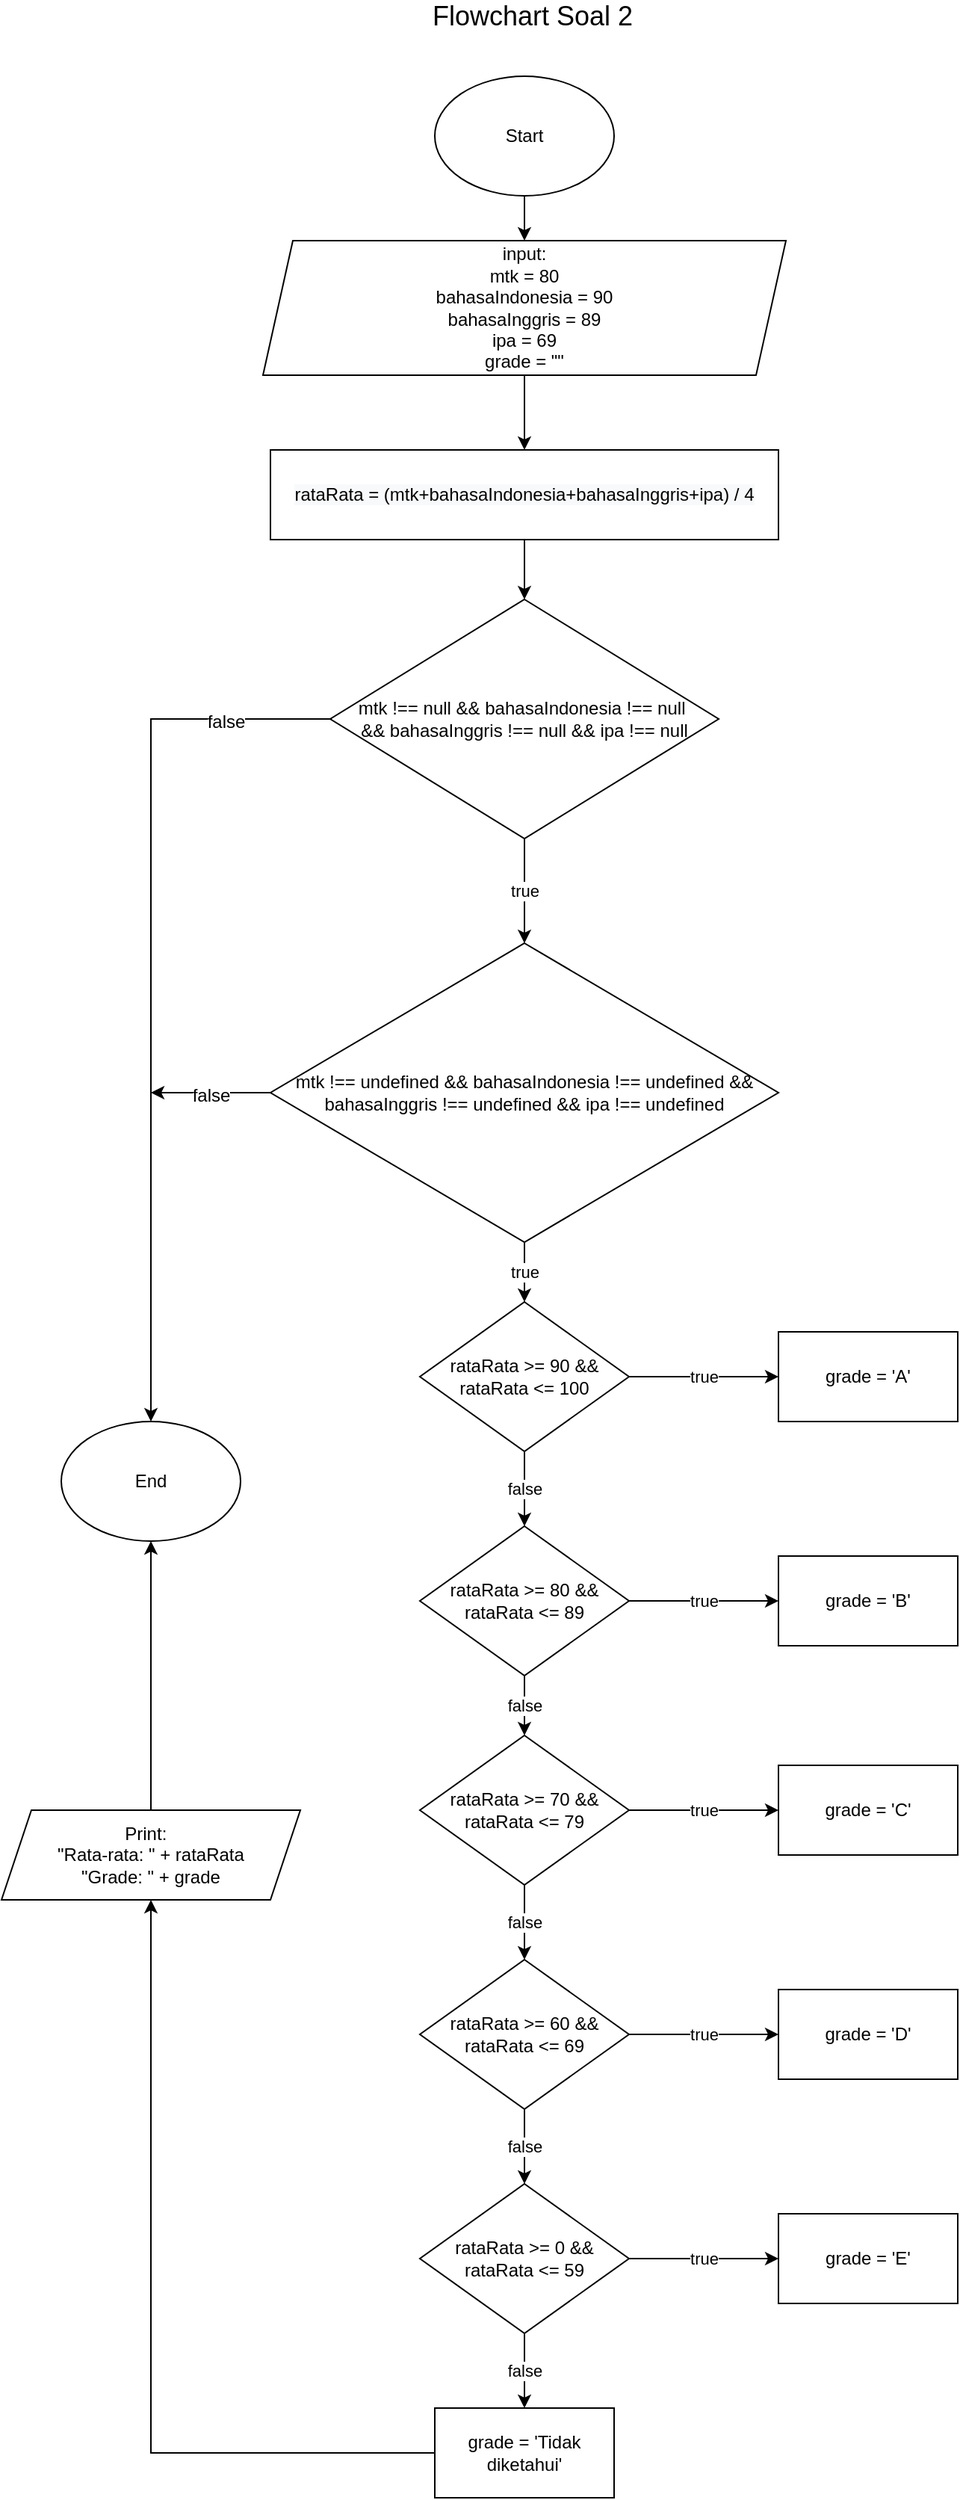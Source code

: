 <mxfile version="16.2.7" type="device"><diagram id="xowBBMi6ZR9xraDSZSre" name="Page-1"><mxGraphModel dx="1209" dy="680" grid="1" gridSize="10" guides="1" tooltips="1" connect="1" arrows="1" fold="1" page="1" pageScale="1" pageWidth="850" pageHeight="1100" math="0" shadow="0"><root><mxCell id="0"/><mxCell id="1" parent="0"/><mxCell id="H1BQMLPbZAXEhC3kqlF9-4" value="" style="edgeStyle=orthogonalEdgeStyle;rounded=0;orthogonalLoop=1;jettySize=auto;html=1;" parent="1" source="H1BQMLPbZAXEhC3kqlF9-1" target="H1BQMLPbZAXEhC3kqlF9-3" edge="1"><mxGeometry relative="1" as="geometry"/></mxCell><mxCell id="H1BQMLPbZAXEhC3kqlF9-1" value="Start" style="ellipse;whiteSpace=wrap;html=1;" parent="1" vertex="1"><mxGeometry x="350" y="70" width="120" height="80" as="geometry"/></mxCell><mxCell id="H1BQMLPbZAXEhC3kqlF9-2" value="&lt;font style=&quot;font-size: 18px&quot;&gt;Flowchart Soal 2&lt;/font&gt;" style="text;html=1;align=center;verticalAlign=middle;resizable=0;points=[];autosize=1;strokeColor=none;fillColor=none;" parent="1" vertex="1"><mxGeometry x="340" y="20" width="150" height="20" as="geometry"/></mxCell><mxCell id="deKHAE5V-_4dGz9UGFiu-5" value="" style="edgeStyle=orthogonalEdgeStyle;rounded=0;orthogonalLoop=1;jettySize=auto;html=1;" parent="1" source="H1BQMLPbZAXEhC3kqlF9-3" target="deKHAE5V-_4dGz9UGFiu-2" edge="1"><mxGeometry relative="1" as="geometry"/></mxCell><mxCell id="H1BQMLPbZAXEhC3kqlF9-3" value="input:&lt;br&gt;mtk = 80&lt;br&gt;bahasaIndonesia = 90&lt;br&gt;bahasaInggris = 89&lt;br&gt;ipa = 69&lt;br&gt;grade = &quot;&quot;" style="shape=parallelogram;perimeter=parallelogramPerimeter;whiteSpace=wrap;html=1;fixedSize=1;" parent="1" vertex="1"><mxGeometry x="235" y="180" width="350" height="90" as="geometry"/></mxCell><mxCell id="H1BQMLPbZAXEhC3kqlF9-12" value="true" style="edgeStyle=orthogonalEdgeStyle;rounded=0;orthogonalLoop=1;jettySize=auto;html=1;" parent="1" source="H1BQMLPbZAXEhC3kqlF9-5" target="H1BQMLPbZAXEhC3kqlF9-11" edge="1"><mxGeometry relative="1" as="geometry"/></mxCell><mxCell id="deKHAE5V-_4dGz9UGFiu-11" value="&lt;font style=&quot;font-size: 12px&quot;&gt;false&lt;/font&gt;" style="edgeStyle=orthogonalEdgeStyle;rounded=0;orthogonalLoop=1;jettySize=auto;html=1;fontSize=18;entryX=0.5;entryY=0;entryDx=0;entryDy=0;" parent="1" source="H1BQMLPbZAXEhC3kqlF9-5" target="deKHAE5V-_4dGz9UGFiu-9" edge="1"><mxGeometry x="-0.763" relative="1" as="geometry"><mxPoint x="150" y="1120" as="targetPoint"/><mxPoint as="offset"/></mxGeometry></mxCell><mxCell id="H1BQMLPbZAXEhC3kqlF9-5" value="mtk !== null &amp;amp;&amp;amp; bahasaIndonesia !== null&amp;nbsp;&lt;br&gt;&amp;amp;&amp;amp; bahasaInggris !== null &amp;amp;&amp;amp; ipa !== null" style="rhombus;whiteSpace=wrap;html=1;" parent="1" vertex="1"><mxGeometry x="280" y="420" width="260" height="160" as="geometry"/></mxCell><mxCell id="H1BQMLPbZAXEhC3kqlF9-45" value="true" style="edgeStyle=orthogonalEdgeStyle;rounded=0;orthogonalLoop=1;jettySize=auto;html=1;" parent="1" source="H1BQMLPbZAXEhC3kqlF9-11" target="H1BQMLPbZAXEhC3kqlF9-15" edge="1"><mxGeometry relative="1" as="geometry"/></mxCell><mxCell id="deKHAE5V-_4dGz9UGFiu-12" value="&lt;font style=&quot;font-size: 12px&quot;&gt;false&lt;/font&gt;" style="edgeStyle=orthogonalEdgeStyle;rounded=0;orthogonalLoop=1;jettySize=auto;html=1;fontSize=18;" parent="1" source="H1BQMLPbZAXEhC3kqlF9-11" edge="1"><mxGeometry relative="1" as="geometry"><mxPoint x="160" y="750" as="targetPoint"/></mxGeometry></mxCell><mxCell id="H1BQMLPbZAXEhC3kqlF9-11" value="mtk !== undefined &amp;amp;&amp;amp; bahasaIndonesia !== undefined &amp;amp;&amp;amp; bahasaInggris !== undefined &amp;amp;&amp;amp; ipa !== undefined" style="rhombus;whiteSpace=wrap;html=1;" parent="1" vertex="1"><mxGeometry x="240" y="650" width="340" height="200" as="geometry"/></mxCell><mxCell id="H1BQMLPbZAXEhC3kqlF9-17" value="true" style="edgeStyle=orthogonalEdgeStyle;rounded=0;orthogonalLoop=1;jettySize=auto;html=1;" parent="1" source="H1BQMLPbZAXEhC3kqlF9-15" target="H1BQMLPbZAXEhC3kqlF9-16" edge="1"><mxGeometry relative="1" as="geometry"><mxPoint as="offset"/></mxGeometry></mxCell><mxCell id="H1BQMLPbZAXEhC3kqlF9-22" value="false" style="edgeStyle=orthogonalEdgeStyle;rounded=0;orthogonalLoop=1;jettySize=auto;html=1;" parent="1" source="H1BQMLPbZAXEhC3kqlF9-15" target="H1BQMLPbZAXEhC3kqlF9-21" edge="1"><mxGeometry relative="1" as="geometry"/></mxCell><mxCell id="H1BQMLPbZAXEhC3kqlF9-15" value="rataRata &amp;gt;= 90 &amp;amp;&amp;amp; rataRata &amp;lt;= 100" style="rhombus;whiteSpace=wrap;html=1;" parent="1" vertex="1"><mxGeometry x="340" y="890" width="140" height="100" as="geometry"/></mxCell><mxCell id="H1BQMLPbZAXEhC3kqlF9-16" value="grade = 'A'" style="rounded=0;whiteSpace=wrap;html=1;" parent="1" vertex="1"><mxGeometry x="580" y="910" width="120" height="60" as="geometry"/></mxCell><mxCell id="H1BQMLPbZAXEhC3kqlF9-27" value="false" style="edgeStyle=orthogonalEdgeStyle;rounded=0;orthogonalLoop=1;jettySize=auto;html=1;" parent="1" source="H1BQMLPbZAXEhC3kqlF9-21" target="H1BQMLPbZAXEhC3kqlF9-24" edge="1"><mxGeometry relative="1" as="geometry"/></mxCell><mxCell id="H1BQMLPbZAXEhC3kqlF9-36" value="true" style="edgeStyle=orthogonalEdgeStyle;rounded=0;orthogonalLoop=1;jettySize=auto;html=1;" parent="1" source="H1BQMLPbZAXEhC3kqlF9-21" target="H1BQMLPbZAXEhC3kqlF9-32" edge="1"><mxGeometry relative="1" as="geometry"/></mxCell><mxCell id="H1BQMLPbZAXEhC3kqlF9-21" value="rataRata &amp;gt;= 80 &amp;amp;&amp;amp; rataRata &amp;lt;= 89" style="rhombus;whiteSpace=wrap;html=1;" parent="1" vertex="1"><mxGeometry x="340" y="1040" width="140" height="100" as="geometry"/></mxCell><mxCell id="H1BQMLPbZAXEhC3kqlF9-28" value="false" style="edgeStyle=orthogonalEdgeStyle;rounded=0;orthogonalLoop=1;jettySize=auto;html=1;" parent="1" source="H1BQMLPbZAXEhC3kqlF9-24" target="H1BQMLPbZAXEhC3kqlF9-25" edge="1"><mxGeometry relative="1" as="geometry"/></mxCell><mxCell id="H1BQMLPbZAXEhC3kqlF9-37" value="true" style="edgeStyle=orthogonalEdgeStyle;rounded=0;orthogonalLoop=1;jettySize=auto;html=1;" parent="1" source="H1BQMLPbZAXEhC3kqlF9-24" target="H1BQMLPbZAXEhC3kqlF9-33" edge="1"><mxGeometry relative="1" as="geometry"/></mxCell><mxCell id="H1BQMLPbZAXEhC3kqlF9-24" value="rataRata &amp;gt;= 70 &amp;amp;&amp;amp; rataRata &amp;lt;= 79" style="rhombus;whiteSpace=wrap;html=1;" parent="1" vertex="1"><mxGeometry x="340" y="1180" width="140" height="100" as="geometry"/></mxCell><mxCell id="H1BQMLPbZAXEhC3kqlF9-29" value="false" style="edgeStyle=orthogonalEdgeStyle;rounded=0;orthogonalLoop=1;jettySize=auto;html=1;" parent="1" source="H1BQMLPbZAXEhC3kqlF9-25" target="H1BQMLPbZAXEhC3kqlF9-26" edge="1"><mxGeometry relative="1" as="geometry"/></mxCell><mxCell id="H1BQMLPbZAXEhC3kqlF9-38" value="true" style="edgeStyle=orthogonalEdgeStyle;rounded=0;orthogonalLoop=1;jettySize=auto;html=1;" parent="1" source="H1BQMLPbZAXEhC3kqlF9-25" target="H1BQMLPbZAXEhC3kqlF9-34" edge="1"><mxGeometry relative="1" as="geometry"/></mxCell><mxCell id="H1BQMLPbZAXEhC3kqlF9-25" value="rataRata &amp;gt;= 60 &amp;amp;&amp;amp; rataRata &amp;lt;= 69" style="rhombus;whiteSpace=wrap;html=1;" parent="1" vertex="1"><mxGeometry x="340" y="1330" width="140" height="100" as="geometry"/></mxCell><mxCell id="H1BQMLPbZAXEhC3kqlF9-31" value="false" style="edgeStyle=orthogonalEdgeStyle;rounded=0;orthogonalLoop=1;jettySize=auto;html=1;" parent="1" source="H1BQMLPbZAXEhC3kqlF9-26" target="H1BQMLPbZAXEhC3kqlF9-30" edge="1"><mxGeometry relative="1" as="geometry"/></mxCell><mxCell id="H1BQMLPbZAXEhC3kqlF9-39" value="true" style="edgeStyle=orthogonalEdgeStyle;rounded=0;orthogonalLoop=1;jettySize=auto;html=1;" parent="1" source="H1BQMLPbZAXEhC3kqlF9-26" target="H1BQMLPbZAXEhC3kqlF9-35" edge="1"><mxGeometry relative="1" as="geometry"/></mxCell><mxCell id="H1BQMLPbZAXEhC3kqlF9-26" value="rataRata &amp;gt;= 0 &amp;amp;&amp;amp; rataRata &amp;lt;= 59" style="rhombus;whiteSpace=wrap;html=1;" parent="1" vertex="1"><mxGeometry x="340" y="1480" width="140" height="100" as="geometry"/></mxCell><mxCell id="deKHAE5V-_4dGz9UGFiu-8" value="" style="edgeStyle=orthogonalEdgeStyle;rounded=0;orthogonalLoop=1;jettySize=auto;html=1;fontSize=18;" parent="1" source="H1BQMLPbZAXEhC3kqlF9-30" target="deKHAE5V-_4dGz9UGFiu-7" edge="1"><mxGeometry relative="1" as="geometry"/></mxCell><mxCell id="H1BQMLPbZAXEhC3kqlF9-30" value="grade = 'Tidak diketahui'" style="rounded=0;whiteSpace=wrap;html=1;" parent="1" vertex="1"><mxGeometry x="350" y="1630" width="120" height="60" as="geometry"/></mxCell><mxCell id="H1BQMLPbZAXEhC3kqlF9-32" value="grade = 'B'" style="rounded=0;whiteSpace=wrap;html=1;" parent="1" vertex="1"><mxGeometry x="580" y="1060" width="120" height="60" as="geometry"/></mxCell><mxCell id="H1BQMLPbZAXEhC3kqlF9-33" value="grade = 'C'" style="rounded=0;whiteSpace=wrap;html=1;" parent="1" vertex="1"><mxGeometry x="580" y="1200" width="120" height="60" as="geometry"/></mxCell><mxCell id="H1BQMLPbZAXEhC3kqlF9-34" value="grade = 'D'" style="rounded=0;whiteSpace=wrap;html=1;" parent="1" vertex="1"><mxGeometry x="580" y="1350" width="120" height="60" as="geometry"/></mxCell><mxCell id="H1BQMLPbZAXEhC3kqlF9-35" value="grade = 'E'" style="rounded=0;whiteSpace=wrap;html=1;" parent="1" vertex="1"><mxGeometry x="580" y="1500" width="120" height="60" as="geometry"/></mxCell><mxCell id="deKHAE5V-_4dGz9UGFiu-6" value="" style="edgeStyle=orthogonalEdgeStyle;rounded=0;orthogonalLoop=1;jettySize=auto;html=1;" parent="1" source="deKHAE5V-_4dGz9UGFiu-2" target="H1BQMLPbZAXEhC3kqlF9-5" edge="1"><mxGeometry relative="1" as="geometry"/></mxCell><mxCell id="deKHAE5V-_4dGz9UGFiu-2" value="&#10;&#10;&lt;span style=&quot;color: rgb(0, 0, 0); font-family: helvetica; font-size: 12px; font-style: normal; font-weight: 400; letter-spacing: normal; text-align: center; text-indent: 0px; text-transform: none; word-spacing: 0px; background-color: rgb(248, 249, 250); display: inline; float: none;&quot;&gt;rataRata = (mtk+bahasaIndonesia+bahasaInggris+ipa) / 4&lt;/span&gt;&#10;&#10;" style="rounded=0;whiteSpace=wrap;html=1;" parent="1" vertex="1"><mxGeometry x="240" y="320" width="340" height="60" as="geometry"/></mxCell><mxCell id="deKHAE5V-_4dGz9UGFiu-10" value="" style="edgeStyle=orthogonalEdgeStyle;rounded=0;orthogonalLoop=1;jettySize=auto;html=1;fontSize=18;" parent="1" source="deKHAE5V-_4dGz9UGFiu-7" target="deKHAE5V-_4dGz9UGFiu-9" edge="1"><mxGeometry relative="1" as="geometry"/></mxCell><mxCell id="deKHAE5V-_4dGz9UGFiu-7" value="Print:&amp;nbsp;&amp;nbsp;&lt;br&gt;&quot;Rata-rata: &quot; + rataRata&lt;br&gt;&quot;Grade: &quot; + grade" style="shape=parallelogram;perimeter=parallelogramPerimeter;whiteSpace=wrap;html=1;fixedSize=1;" parent="1" vertex="1"><mxGeometry x="60" y="1230" width="200" height="60" as="geometry"/></mxCell><mxCell id="deKHAE5V-_4dGz9UGFiu-9" value="End" style="ellipse;whiteSpace=wrap;html=1;" parent="1" vertex="1"><mxGeometry x="100" y="970" width="120" height="80" as="geometry"/></mxCell></root></mxGraphModel></diagram></mxfile>